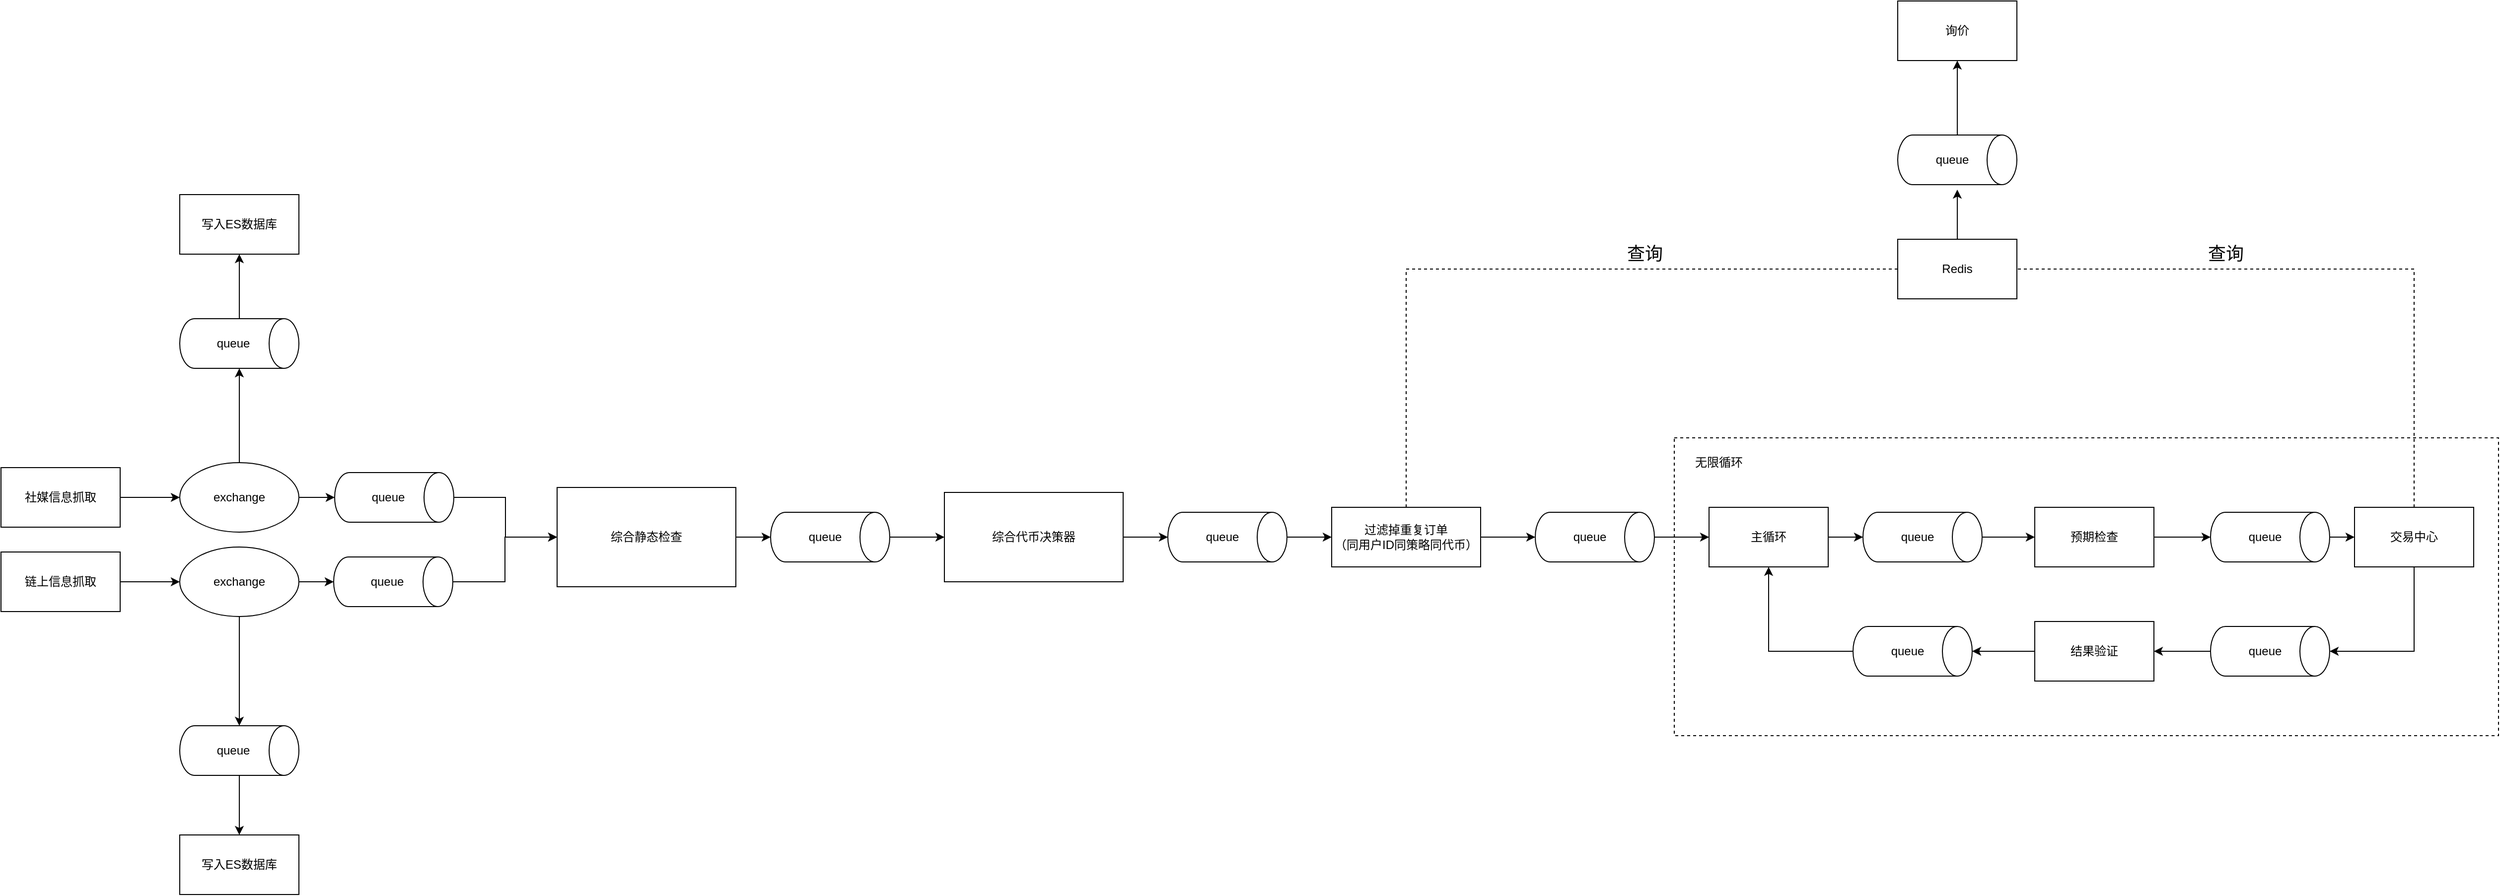 <mxfile version="28.2.3">
  <diagram name="第 1 页" id="ktbgdnzE6EwHR5D7C_3F">
    <mxGraphModel dx="2864" dy="2242" grid="1" gridSize="10" guides="1" tooltips="1" connect="1" arrows="1" fold="1" page="1" pageScale="1" pageWidth="827" pageHeight="1169" math="0" shadow="0">
      <root>
        <mxCell id="0" />
        <mxCell id="1" parent="0" />
        <mxCell id="BARgVbZ0Zno3lgLKfqqs-4" value="" style="rounded=0;whiteSpace=wrap;html=1;dashed=1;" parent="1" vertex="1">
          <mxGeometry x="1645" y="160" width="830" height="300" as="geometry" />
        </mxCell>
        <mxCell id="co5VTCmra7gZKyppTI4R-13" style="edgeStyle=orthogonalEdgeStyle;rounded=0;orthogonalLoop=1;jettySize=auto;html=1;entryX=0;entryY=0.5;entryDx=0;entryDy=0;" parent="1" source="co5VTCmra7gZKyppTI4R-1" target="co5VTCmra7gZKyppTI4R-9" edge="1">
          <mxGeometry relative="1" as="geometry" />
        </mxCell>
        <mxCell id="co5VTCmra7gZKyppTI4R-1" value="" style="shape=cylinder3;whiteSpace=wrap;html=1;boundedLbl=1;backgroundOutline=1;size=15;rotation=90;" parent="1" vertex="1">
          <mxGeometry x="330" y="245" width="50" height="120" as="geometry" />
        </mxCell>
        <mxCell id="co5VTCmra7gZKyppTI4R-2" value="queue" style="text;html=1;align=center;verticalAlign=middle;whiteSpace=wrap;rounded=0;" parent="1" vertex="1">
          <mxGeometry x="319" y="290" width="60" height="30" as="geometry" />
        </mxCell>
        <mxCell id="co5VTCmra7gZKyppTI4R-12" style="edgeStyle=orthogonalEdgeStyle;rounded=0;orthogonalLoop=1;jettySize=auto;html=1;" parent="1" source="co5VTCmra7gZKyppTI4R-5" target="co5VTCmra7gZKyppTI4R-9" edge="1">
          <mxGeometry relative="1" as="geometry" />
        </mxCell>
        <mxCell id="co5VTCmra7gZKyppTI4R-5" value="" style="shape=cylinder3;whiteSpace=wrap;html=1;boundedLbl=1;backgroundOutline=1;size=15;rotation=90;" parent="1" vertex="1">
          <mxGeometry x="331" y="160" width="50" height="120" as="geometry" />
        </mxCell>
        <mxCell id="co5VTCmra7gZKyppTI4R-6" value="queue" style="text;html=1;align=center;verticalAlign=middle;whiteSpace=wrap;rounded=0;" parent="1" vertex="1">
          <mxGeometry x="320" y="205" width="60" height="30" as="geometry" />
        </mxCell>
        <mxCell id="co5VTCmra7gZKyppTI4R-17" style="edgeStyle=orthogonalEdgeStyle;rounded=0;orthogonalLoop=1;jettySize=auto;html=1;" parent="1" source="co5VTCmra7gZKyppTI4R-9" target="co5VTCmra7gZKyppTI4R-15" edge="1">
          <mxGeometry relative="1" as="geometry" />
        </mxCell>
        <mxCell id="co5VTCmra7gZKyppTI4R-9" value="综合静态检查" style="rounded=0;whiteSpace=wrap;html=1;" parent="1" vertex="1">
          <mxGeometry x="520" y="210" width="180" height="100" as="geometry" />
        </mxCell>
        <mxCell id="co5VTCmra7gZKyppTI4R-19" style="edgeStyle=orthogonalEdgeStyle;rounded=0;orthogonalLoop=1;jettySize=auto;html=1;entryX=0;entryY=0.5;entryDx=0;entryDy=0;" parent="1" source="co5VTCmra7gZKyppTI4R-15" target="co5VTCmra7gZKyppTI4R-18" edge="1">
          <mxGeometry relative="1" as="geometry" />
        </mxCell>
        <mxCell id="co5VTCmra7gZKyppTI4R-15" value="" style="shape=cylinder3;whiteSpace=wrap;html=1;boundedLbl=1;backgroundOutline=1;size=15;rotation=90;" parent="1" vertex="1">
          <mxGeometry x="770" y="200" width="50" height="120" as="geometry" />
        </mxCell>
        <mxCell id="co5VTCmra7gZKyppTI4R-16" value="queue" style="text;html=1;align=center;verticalAlign=middle;whiteSpace=wrap;rounded=0;" parent="1" vertex="1">
          <mxGeometry x="760" y="245" width="60" height="30" as="geometry" />
        </mxCell>
        <mxCell id="co5VTCmra7gZKyppTI4R-18" value="综合代币决策器" style="rounded=0;whiteSpace=wrap;html=1;" parent="1" vertex="1">
          <mxGeometry x="910" y="215" width="180" height="90" as="geometry" />
        </mxCell>
        <mxCell id="co5VTCmra7gZKyppTI4R-24" style="edgeStyle=orthogonalEdgeStyle;rounded=0;orthogonalLoop=1;jettySize=auto;html=1;" parent="1" source="co5VTCmra7gZKyppTI4R-21" edge="1">
          <mxGeometry relative="1" as="geometry">
            <mxPoint x="1300" y="260" as="targetPoint" />
          </mxGeometry>
        </mxCell>
        <mxCell id="co5VTCmra7gZKyppTI4R-21" value="" style="shape=cylinder3;whiteSpace=wrap;html=1;boundedLbl=1;backgroundOutline=1;size=15;rotation=90;" parent="1" vertex="1">
          <mxGeometry x="1170" y="200" width="50" height="120" as="geometry" />
        </mxCell>
        <mxCell id="co5VTCmra7gZKyppTI4R-22" value="queue" style="text;html=1;align=center;verticalAlign=middle;whiteSpace=wrap;rounded=0;" parent="1" vertex="1">
          <mxGeometry x="1160" y="245" width="60" height="30" as="geometry" />
        </mxCell>
        <mxCell id="co5VTCmra7gZKyppTI4R-23" style="edgeStyle=orthogonalEdgeStyle;rounded=0;orthogonalLoop=1;jettySize=auto;html=1;entryX=0.5;entryY=1;entryDx=0;entryDy=0;entryPerimeter=0;" parent="1" source="co5VTCmra7gZKyppTI4R-18" target="co5VTCmra7gZKyppTI4R-21" edge="1">
          <mxGeometry relative="1" as="geometry" />
        </mxCell>
        <mxCell id="co5VTCmra7gZKyppTI4R-28" style="edgeStyle=orthogonalEdgeStyle;rounded=0;orthogonalLoop=1;jettySize=auto;html=1;" parent="1" source="co5VTCmra7gZKyppTI4R-25" target="co5VTCmra7gZKyppTI4R-26" edge="1">
          <mxGeometry relative="1" as="geometry" />
        </mxCell>
        <mxCell id="zfgaVZReXKqY33bPYIgX-35" style="edgeStyle=orthogonalEdgeStyle;rounded=0;orthogonalLoop=1;jettySize=auto;html=1;entryX=0;entryY=0.5;entryDx=0;entryDy=0;endArrow=none;endFill=0;dashed=1;" edge="1" parent="1" source="co5VTCmra7gZKyppTI4R-25" target="zfgaVZReXKqY33bPYIgX-30">
          <mxGeometry relative="1" as="geometry">
            <Array as="points">
              <mxPoint x="1375" y="-10" />
            </Array>
          </mxGeometry>
        </mxCell>
        <mxCell id="co5VTCmra7gZKyppTI4R-25" value="过滤掉重复订单&lt;br&gt;（同用户ID同策略同代币）" style="rounded=0;whiteSpace=wrap;html=1;" parent="1" vertex="1">
          <mxGeometry x="1300" y="230" width="150" height="60" as="geometry" />
        </mxCell>
        <mxCell id="co5VTCmra7gZKyppTI4R-29" style="edgeStyle=orthogonalEdgeStyle;rounded=0;orthogonalLoop=1;jettySize=auto;html=1;" parent="1" source="co5VTCmra7gZKyppTI4R-26" edge="1">
          <mxGeometry relative="1" as="geometry">
            <mxPoint x="1680" y="260" as="targetPoint" />
          </mxGeometry>
        </mxCell>
        <mxCell id="co5VTCmra7gZKyppTI4R-26" value="" style="shape=cylinder3;whiteSpace=wrap;html=1;boundedLbl=1;backgroundOutline=1;size=15;rotation=90;" parent="1" vertex="1">
          <mxGeometry x="1540" y="200" width="50" height="120" as="geometry" />
        </mxCell>
        <mxCell id="co5VTCmra7gZKyppTI4R-27" value="queue" style="text;html=1;align=center;verticalAlign=middle;whiteSpace=wrap;rounded=0;" parent="1" vertex="1">
          <mxGeometry x="1530" y="245" width="60" height="30" as="geometry" />
        </mxCell>
        <mxCell id="co5VTCmra7gZKyppTI4R-30" value="主循环" style="rounded=0;whiteSpace=wrap;html=1;" parent="1" vertex="1">
          <mxGeometry x="1680" y="230" width="120" height="60" as="geometry" />
        </mxCell>
        <mxCell id="zfgaVZReXKqY33bPYIgX-3" style="edgeStyle=orthogonalEdgeStyle;rounded=0;orthogonalLoop=1;jettySize=auto;html=1;entryX=0;entryY=0.5;entryDx=0;entryDy=0;" edge="1" parent="1" source="co5VTCmra7gZKyppTI4R-37" target="zfgaVZReXKqY33bPYIgX-2">
          <mxGeometry relative="1" as="geometry" />
        </mxCell>
        <mxCell id="co5VTCmra7gZKyppTI4R-37" value="社媒信息抓取" style="rounded=0;whiteSpace=wrap;html=1;" parent="1" vertex="1">
          <mxGeometry x="-40" y="190" width="120" height="60" as="geometry" />
        </mxCell>
        <mxCell id="zfgaVZReXKqY33bPYIgX-4" style="edgeStyle=orthogonalEdgeStyle;rounded=0;orthogonalLoop=1;jettySize=auto;html=1;entryX=0;entryY=0.5;entryDx=0;entryDy=0;" edge="1" parent="1" source="co5VTCmra7gZKyppTI4R-39" target="zfgaVZReXKqY33bPYIgX-1">
          <mxGeometry relative="1" as="geometry" />
        </mxCell>
        <mxCell id="co5VTCmra7gZKyppTI4R-39" value="链上信息抓取" style="rounded=0;whiteSpace=wrap;html=1;" parent="1" vertex="1">
          <mxGeometry x="-40" y="275" width="120" height="60" as="geometry" />
        </mxCell>
        <mxCell id="co5VTCmra7gZKyppTI4R-62" style="edgeStyle=orthogonalEdgeStyle;rounded=0;orthogonalLoop=1;jettySize=auto;html=1;entryX=0.5;entryY=1;entryDx=0;entryDy=0;" parent="1" source="co5VTCmra7gZKyppTI4R-47" target="co5VTCmra7gZKyppTI4R-58" edge="1">
          <mxGeometry relative="1" as="geometry" />
        </mxCell>
        <mxCell id="co5VTCmra7gZKyppTI4R-47" value="" style="shape=cylinder3;whiteSpace=wrap;html=1;boundedLbl=1;backgroundOutline=1;size=15;rotation=90;" parent="1" vertex="1">
          <mxGeometry x="175" y="5" width="50" height="120" as="geometry" />
        </mxCell>
        <mxCell id="co5VTCmra7gZKyppTI4R-48" value="queue" style="text;html=1;align=center;verticalAlign=middle;whiteSpace=wrap;rounded=0;" parent="1" vertex="1">
          <mxGeometry x="164" y="50" width="60" height="30" as="geometry" />
        </mxCell>
        <mxCell id="co5VTCmra7gZKyppTI4R-65" style="edgeStyle=orthogonalEdgeStyle;rounded=0;orthogonalLoop=1;jettySize=auto;html=1;entryX=0.5;entryY=0;entryDx=0;entryDy=0;" parent="1" source="co5VTCmra7gZKyppTI4R-50" target="co5VTCmra7gZKyppTI4R-63" edge="1">
          <mxGeometry relative="1" as="geometry" />
        </mxCell>
        <mxCell id="co5VTCmra7gZKyppTI4R-50" value="" style="shape=cylinder3;whiteSpace=wrap;html=1;boundedLbl=1;backgroundOutline=1;size=15;rotation=90;" parent="1" vertex="1">
          <mxGeometry x="175" y="415" width="50" height="120" as="geometry" />
        </mxCell>
        <mxCell id="co5VTCmra7gZKyppTI4R-51" value="queue" style="text;html=1;align=center;verticalAlign=middle;whiteSpace=wrap;rounded=0;" parent="1" vertex="1">
          <mxGeometry x="164" y="460" width="60" height="30" as="geometry" />
        </mxCell>
        <mxCell id="co5VTCmra7gZKyppTI4R-58" value="写入ES数据库" style="rounded=0;whiteSpace=wrap;html=1;" parent="1" vertex="1">
          <mxGeometry x="140" y="-85" width="120" height="60" as="geometry" />
        </mxCell>
        <mxCell id="co5VTCmra7gZKyppTI4R-63" value="写入ES数据库" style="rounded=0;whiteSpace=wrap;html=1;" parent="1" vertex="1">
          <mxGeometry x="140" y="560" width="120" height="60" as="geometry" />
        </mxCell>
        <mxCell id="BARgVbZ0Zno3lgLKfqqs-3" value="预期检查" style="rounded=0;whiteSpace=wrap;html=1;" parent="1" vertex="1">
          <mxGeometry x="2008" y="230" width="120" height="60" as="geometry" />
        </mxCell>
        <mxCell id="BARgVbZ0Zno3lgLKfqqs-5" value="结果验证" style="rounded=0;whiteSpace=wrap;html=1;" parent="1" vertex="1">
          <mxGeometry x="2008" y="345" width="120" height="60" as="geometry" />
        </mxCell>
        <mxCell id="zfgaVZReXKqY33bPYIgX-37" style="edgeStyle=orthogonalEdgeStyle;rounded=0;orthogonalLoop=1;jettySize=auto;html=1;entryX=1;entryY=0.5;entryDx=0;entryDy=0;endArrow=none;endFill=0;dashed=1;" edge="1" parent="1" source="BARgVbZ0Zno3lgLKfqqs-7" target="zfgaVZReXKqY33bPYIgX-30">
          <mxGeometry relative="1" as="geometry">
            <Array as="points">
              <mxPoint x="2390" y="-10" />
            </Array>
          </mxGeometry>
        </mxCell>
        <mxCell id="BARgVbZ0Zno3lgLKfqqs-7" value="交易中心" style="rounded=0;whiteSpace=wrap;html=1;" parent="1" vertex="1">
          <mxGeometry x="2330" y="230" width="120" height="60" as="geometry" />
        </mxCell>
        <mxCell id="zfgaVZReXKqY33bPYIgX-1" value="exchange" style="ellipse;whiteSpace=wrap;html=1;" vertex="1" parent="1">
          <mxGeometry x="140" y="270" width="120" height="70" as="geometry" />
        </mxCell>
        <mxCell id="zfgaVZReXKqY33bPYIgX-2" value="exchange" style="ellipse;whiteSpace=wrap;html=1;" vertex="1" parent="1">
          <mxGeometry x="140" y="185" width="120" height="70" as="geometry" />
        </mxCell>
        <mxCell id="zfgaVZReXKqY33bPYIgX-5" style="edgeStyle=orthogonalEdgeStyle;rounded=0;orthogonalLoop=1;jettySize=auto;html=1;entryX=0.5;entryY=1;entryDx=0;entryDy=0;entryPerimeter=0;" edge="1" parent="1" source="zfgaVZReXKqY33bPYIgX-2" target="co5VTCmra7gZKyppTI4R-5">
          <mxGeometry relative="1" as="geometry" />
        </mxCell>
        <mxCell id="zfgaVZReXKqY33bPYIgX-7" style="edgeStyle=orthogonalEdgeStyle;rounded=0;orthogonalLoop=1;jettySize=auto;html=1;entryX=1;entryY=0.5;entryDx=0;entryDy=0;entryPerimeter=0;" edge="1" parent="1" source="zfgaVZReXKqY33bPYIgX-2" target="co5VTCmra7gZKyppTI4R-47">
          <mxGeometry relative="1" as="geometry" />
        </mxCell>
        <mxCell id="zfgaVZReXKqY33bPYIgX-8" style="edgeStyle=orthogonalEdgeStyle;rounded=0;orthogonalLoop=1;jettySize=auto;html=1;entryX=0;entryY=0.5;entryDx=0;entryDy=0;entryPerimeter=0;" edge="1" parent="1" source="zfgaVZReXKqY33bPYIgX-1" target="co5VTCmra7gZKyppTI4R-50">
          <mxGeometry relative="1" as="geometry" />
        </mxCell>
        <mxCell id="zfgaVZReXKqY33bPYIgX-9" style="edgeStyle=orthogonalEdgeStyle;rounded=0;orthogonalLoop=1;jettySize=auto;html=1;entryX=0.5;entryY=1;entryDx=0;entryDy=0;entryPerimeter=0;" edge="1" parent="1" source="zfgaVZReXKqY33bPYIgX-1" target="co5VTCmra7gZKyppTI4R-1">
          <mxGeometry relative="1" as="geometry" />
        </mxCell>
        <mxCell id="zfgaVZReXKqY33bPYIgX-21" style="edgeStyle=orthogonalEdgeStyle;rounded=0;orthogonalLoop=1;jettySize=auto;html=1;entryX=0;entryY=0.5;entryDx=0;entryDy=0;" edge="1" parent="1" source="zfgaVZReXKqY33bPYIgX-10" target="BARgVbZ0Zno3lgLKfqqs-3">
          <mxGeometry relative="1" as="geometry" />
        </mxCell>
        <mxCell id="zfgaVZReXKqY33bPYIgX-10" value="" style="shape=cylinder3;whiteSpace=wrap;html=1;boundedLbl=1;backgroundOutline=1;size=15;rotation=90;" vertex="1" parent="1">
          <mxGeometry x="1870" y="200" width="50" height="120" as="geometry" />
        </mxCell>
        <mxCell id="zfgaVZReXKqY33bPYIgX-11" value="queue" style="text;html=1;align=center;verticalAlign=middle;whiteSpace=wrap;rounded=0;" vertex="1" parent="1">
          <mxGeometry x="1860" y="245" width="60" height="30" as="geometry" />
        </mxCell>
        <mxCell id="zfgaVZReXKqY33bPYIgX-23" style="edgeStyle=orthogonalEdgeStyle;rounded=0;orthogonalLoop=1;jettySize=auto;html=1;entryX=0;entryY=0.5;entryDx=0;entryDy=0;" edge="1" parent="1" source="zfgaVZReXKqY33bPYIgX-12" target="BARgVbZ0Zno3lgLKfqqs-7">
          <mxGeometry relative="1" as="geometry" />
        </mxCell>
        <mxCell id="zfgaVZReXKqY33bPYIgX-12" value="" style="shape=cylinder3;whiteSpace=wrap;html=1;boundedLbl=1;backgroundOutline=1;size=15;rotation=90;" vertex="1" parent="1">
          <mxGeometry x="2220" y="200" width="50" height="120" as="geometry" />
        </mxCell>
        <mxCell id="zfgaVZReXKqY33bPYIgX-13" value="queue" style="text;html=1;align=center;verticalAlign=middle;whiteSpace=wrap;rounded=0;" vertex="1" parent="1">
          <mxGeometry x="2210" y="245" width="60" height="30" as="geometry" />
        </mxCell>
        <mxCell id="zfgaVZReXKqY33bPYIgX-25" style="edgeStyle=orthogonalEdgeStyle;rounded=0;orthogonalLoop=1;jettySize=auto;html=1;entryX=1;entryY=0.5;entryDx=0;entryDy=0;" edge="1" parent="1" source="zfgaVZReXKqY33bPYIgX-14" target="BARgVbZ0Zno3lgLKfqqs-5">
          <mxGeometry relative="1" as="geometry" />
        </mxCell>
        <mxCell id="zfgaVZReXKqY33bPYIgX-14" value="" style="shape=cylinder3;whiteSpace=wrap;html=1;boundedLbl=1;backgroundOutline=1;size=15;rotation=90;" vertex="1" parent="1">
          <mxGeometry x="2220" y="315" width="50" height="120" as="geometry" />
        </mxCell>
        <mxCell id="zfgaVZReXKqY33bPYIgX-15" value="queue" style="text;html=1;align=center;verticalAlign=middle;whiteSpace=wrap;rounded=0;" vertex="1" parent="1">
          <mxGeometry x="2210" y="360" width="60" height="30" as="geometry" />
        </mxCell>
        <mxCell id="zfgaVZReXKqY33bPYIgX-27" style="edgeStyle=orthogonalEdgeStyle;rounded=0;orthogonalLoop=1;jettySize=auto;html=1;entryX=0.5;entryY=1;entryDx=0;entryDy=0;" edge="1" parent="1" source="zfgaVZReXKqY33bPYIgX-16" target="co5VTCmra7gZKyppTI4R-30">
          <mxGeometry relative="1" as="geometry" />
        </mxCell>
        <mxCell id="zfgaVZReXKqY33bPYIgX-16" value="" style="shape=cylinder3;whiteSpace=wrap;html=1;boundedLbl=1;backgroundOutline=1;size=15;rotation=90;" vertex="1" parent="1">
          <mxGeometry x="1860" y="315" width="50" height="120" as="geometry" />
        </mxCell>
        <mxCell id="zfgaVZReXKqY33bPYIgX-17" value="queue" style="text;html=1;align=center;verticalAlign=middle;whiteSpace=wrap;rounded=0;" vertex="1" parent="1">
          <mxGeometry x="1850" y="360" width="60" height="30" as="geometry" />
        </mxCell>
        <mxCell id="zfgaVZReXKqY33bPYIgX-19" style="edgeStyle=orthogonalEdgeStyle;rounded=0;orthogonalLoop=1;jettySize=auto;html=1;entryX=0.5;entryY=1;entryDx=0;entryDy=0;entryPerimeter=0;" edge="1" parent="1" source="co5VTCmra7gZKyppTI4R-30" target="zfgaVZReXKqY33bPYIgX-10">
          <mxGeometry relative="1" as="geometry" />
        </mxCell>
        <mxCell id="zfgaVZReXKqY33bPYIgX-22" style="edgeStyle=orthogonalEdgeStyle;rounded=0;orthogonalLoop=1;jettySize=auto;html=1;entryX=0.5;entryY=1;entryDx=0;entryDy=0;entryPerimeter=0;" edge="1" parent="1" source="BARgVbZ0Zno3lgLKfqqs-3" target="zfgaVZReXKqY33bPYIgX-12">
          <mxGeometry relative="1" as="geometry" />
        </mxCell>
        <mxCell id="zfgaVZReXKqY33bPYIgX-24" style="edgeStyle=orthogonalEdgeStyle;rounded=0;orthogonalLoop=1;jettySize=auto;html=1;entryX=0.5;entryY=0;entryDx=0;entryDy=0;entryPerimeter=0;" edge="1" parent="1" source="BARgVbZ0Zno3lgLKfqqs-7" target="zfgaVZReXKqY33bPYIgX-14">
          <mxGeometry relative="1" as="geometry">
            <Array as="points">
              <mxPoint x="2390" y="375" />
            </Array>
          </mxGeometry>
        </mxCell>
        <mxCell id="zfgaVZReXKqY33bPYIgX-26" style="edgeStyle=orthogonalEdgeStyle;rounded=0;orthogonalLoop=1;jettySize=auto;html=1;entryX=0.5;entryY=0;entryDx=0;entryDy=0;entryPerimeter=0;" edge="1" parent="1" source="BARgVbZ0Zno3lgLKfqqs-5" target="zfgaVZReXKqY33bPYIgX-16">
          <mxGeometry relative="1" as="geometry" />
        </mxCell>
        <mxCell id="zfgaVZReXKqY33bPYIgX-29" style="edgeStyle=orthogonalEdgeStyle;rounded=0;orthogonalLoop=1;jettySize=auto;html=1;" edge="1" parent="1" source="zfgaVZReXKqY33bPYIgX-30">
          <mxGeometry relative="1" as="geometry">
            <mxPoint x="1930" y="-90" as="targetPoint" />
          </mxGeometry>
        </mxCell>
        <mxCell id="zfgaVZReXKqY33bPYIgX-30" value="Redis" style="rounded=0;whiteSpace=wrap;html=1;" vertex="1" parent="1">
          <mxGeometry x="1870" y="-40" width="120" height="60" as="geometry" />
        </mxCell>
        <mxCell id="zfgaVZReXKqY33bPYIgX-31" style="edgeStyle=orthogonalEdgeStyle;rounded=0;orthogonalLoop=1;jettySize=auto;html=1;" edge="1" parent="1" source="zfgaVZReXKqY33bPYIgX-32">
          <mxGeometry relative="1" as="geometry">
            <mxPoint x="1930" y="-220" as="targetPoint" />
          </mxGeometry>
        </mxCell>
        <mxCell id="zfgaVZReXKqY33bPYIgX-32" value="" style="shape=cylinder3;whiteSpace=wrap;html=1;boundedLbl=1;backgroundOutline=1;size=15;rotation=90;" vertex="1" parent="1">
          <mxGeometry x="1905" y="-180" width="50" height="120" as="geometry" />
        </mxCell>
        <mxCell id="zfgaVZReXKqY33bPYIgX-33" value="queue" style="text;html=1;align=center;verticalAlign=middle;whiteSpace=wrap;rounded=0;" vertex="1" parent="1">
          <mxGeometry x="1895" y="-135" width="60" height="30" as="geometry" />
        </mxCell>
        <mxCell id="zfgaVZReXKqY33bPYIgX-34" value="询价" style="rounded=0;whiteSpace=wrap;html=1;" vertex="1" parent="1">
          <mxGeometry x="1870" y="-280" width="120" height="60" as="geometry" />
        </mxCell>
        <mxCell id="zfgaVZReXKqY33bPYIgX-36" value="&lt;font style=&quot;font-size: 18px;&quot;&gt;查询&lt;/font&gt;" style="text;html=1;align=center;verticalAlign=middle;resizable=0;points=[];autosize=1;strokeColor=none;fillColor=none;" vertex="1" parent="1">
          <mxGeometry x="1585" y="-45" width="60" height="40" as="geometry" />
        </mxCell>
        <mxCell id="zfgaVZReXKqY33bPYIgX-38" value="&lt;font style=&quot;font-size: 18px;&quot;&gt;查询&lt;/font&gt;" style="text;html=1;align=center;verticalAlign=middle;resizable=0;points=[];autosize=1;strokeColor=none;fillColor=none;" vertex="1" parent="1">
          <mxGeometry x="2170" y="-45" width="60" height="40" as="geometry" />
        </mxCell>
        <mxCell id="zfgaVZReXKqY33bPYIgX-39" value="无限循环" style="text;html=1;align=center;verticalAlign=middle;whiteSpace=wrap;rounded=0;" vertex="1" parent="1">
          <mxGeometry x="1660" y="170" width="60" height="30" as="geometry" />
        </mxCell>
      </root>
    </mxGraphModel>
  </diagram>
</mxfile>
